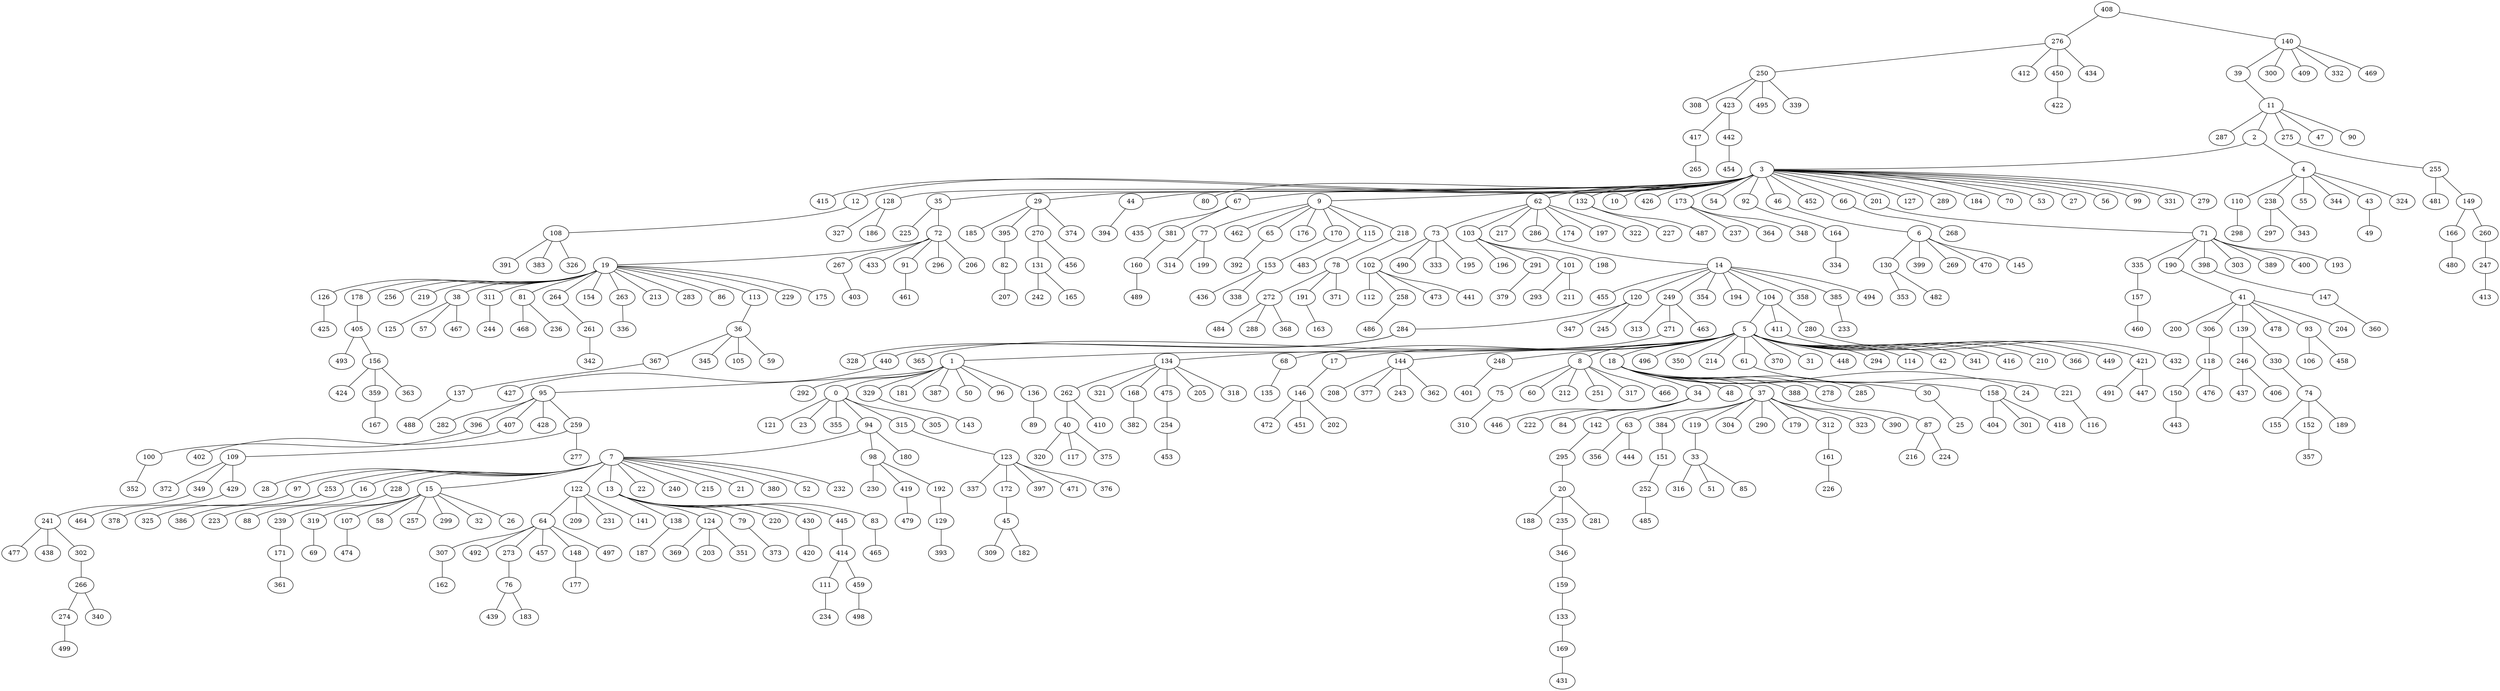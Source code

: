 graph{
131 -- 242;
126 -- 425;
95 -- 282;
123 -- 337;
19 -- 126;
1 -- 292;
396 -- 100;
0 -- 121;
14 -- 455;
41 -- 200;
284 -- 328;
407 -- 402;
440 -- 427;
284 -- 440;
120 -- 347;
241 -- 477;
120 -- 284;
14 -- 120;
130 -- 353;
130 -- 482;
3 -- 415;
6 -- 130;
267 -- 403;
0 -- 23;
3 -- 12;
128 -- 327;
35 -- 225;
262 -- 40;
134 -- 321;
110 -- 298;
249 -- 313;
102 -- 112;
171 -- 361;
408 -- 276;
239 -- 171;
29 -- 185;
7 -- 28;
238 -- 297;
134 -- 262;
5 -- 134;
168 -- 382;
252 -- 485;
44 -- 394;
74 -- 155;
241 -- 438;
68 -- 135;
421 -- 491;
329 -- 143;
72 -- 433;
1 -- 329;
97 -- 378;
63 -- 356;
14 -- 354;
146 -- 472;
253 -- 325;
146 -- 451;
164 -- 334;
146 -- 202;
100 -- 352;
17 -- 146;
16 -- 223;
109 -- 372;
1 -- 181;
5 -- 17;
274 -- 499;
73 -- 490;
169 -- 431;
266 -- 340;
14 -- 194;
405 -- 493;
95 -- 428;
156 -- 424;
359 -- 167;
156 -- 359;
302 -- 266;
405 -- 156;
266 -- 274;
178 -- 405;
95 -- 407;
0 -- 355;
19 -- 178;
108 -- 391;
241 -- 302;
108 -- 383;
7 -- 16;
133 -- 169;
144 -- 208;
40 -- 320;
159 -- 133;
12 -- 108;
367 -- 137;
228 -- 88;
307 -- 162;
248 -- 401;
258 -- 486;
138 -- 187;
255 -- 481;
3 -- 80;
1 -- 387;
71 -- 335;
144 -- 377;
124 -- 369;
102 -- 258;
384 -- 151;
8 -- 75;
253 -- 386;
34 -- 446;
79 -- 373;
4 -- 55;
41 -- 306;
139 -- 246;
8 -- 60;
18 -- 48;
151 -- 252;
37 -- 384;
123 -- 172;
94 -- 98;
67 -- 435;
41 -- 478;
272 -- 484;
15 -- 319;
33 -- 316;
122 -- 64;
5 -- 496;
87 -- 216;
395 -- 82;
37 -- 63;
190 -- 41;
34 -- 222;
272 -- 288;
349 -- 241;
118 -- 150;
160 -- 489;
128 -- 186;
87 -- 224;
124 -- 203;
20 -- 188;
76 -- 439;
139 -- 330;
73 -- 102;
78 -- 272;
39 -- 11;
41 -- 93;
7 -- 13;
7 -- 22;
77 -- 314;
73 -- 333;
19 -- 256;
388 -- 87;
3 -- 44;
93 -- 106;
11 -- 287;
111 -- 234;
459 -- 498;
64 -- 492;
37 -- 119;
18 -- 388;
429 -- 464;
191 -- 163;
34 -- 84;
78 -- 371;
37 -- 304;
250 -- 308;
273 -- 76;
19 -- 219;
73 -- 195;
19 -- 38;
122 -- 209;
398 -- 147;
34 -- 142;
13 -- 79;
102 -- 473;
381 -- 160;
150 -- 443;
2 -- 3;
64 -- 307;
5 -- 350;
9 -- 462;
5 -- 248;
7 -- 240;
103 -- 196;
62 -- 217;
41 -- 139;
76 -- 183;
132 -- 227;
5 -- 68;
1 -- 50;
62 -- 73;
276 -- 412;
5 -- 8;
3 -- 10;
37 -- 290;
38 -- 125;
75 -- 310;
18 -- 37;
11 -- 2;
137 -- 488;
153 -- 436;
3 -- 426;
72 -- 91;
311 -- 244;
235 -- 346;
315 -- 123;
5 -- 214;
104 -- 411;
37 -- 179;
0 -- 94;
291 -- 379;
152 -- 357;
95 -- 396;
153 -- 338;
77 -- 199;
98 -- 230;
286 -- 14;
295 -- 20;
5 -- 61;
20 -- 281;
103 -- 291;
65 -- 392;
9 -- 176;
81 -- 468;
149 -- 166;
450 -- 422;
5 -- 370;
38 -- 57;
156 -- 363;
63 -- 444;
423 -- 417;
5 -- 31;
255 -- 149;
5 -- 448;
18 -- 278;
78 -- 191;
14 -- 358;
260 -- 247;
98 -- 419;
6 -- 399;
101 -- 293;
7 -- 253;
107 -- 474;
5 -- 1;
108 -- 326;
170 -- 153;
330 -- 74;
173 -- 237;
7 -- 215;
109 -- 429;
414 -- 459;
7 -- 97;
319 -- 69;
172 -- 45;
259 -- 277;
36 -- 367;
275 -- 255;
62 -- 174;
14 -- 385;
13 -- 138;
82 -- 207;
250 -- 495;
115 -- 483;
62 -- 197;
173 -- 364;
103 -- 198;
250 -- 339;
9 -- 65;
5 -- 294;
71 -- 303;
71 -- 389;
45 -- 309;
36 -- 345;
9 -- 115;
15 -- 58;
33 -- 51;
11 -- 275;
11 -- 47;
5 -- 114;
250 -- 423;
13 -- 220;
6 -- 269;
131 -- 165;
3 -- 54;
414 -- 111;
3 -- 67;
19 -- 311;
37 -- 312;
72 -- 296;
123 -- 397;
7 -- 21;
442 -- 454;
122 -- 231;
72 -- 206;
104 -- 280;
140 -- 300;
259 -- 109;
166 -- 480;
430 -- 420;
3 -- 92;
120 -- 245;
37 -- 323;
192 -- 129;
272 -- 368;
5 -- 42;
71 -- 400;
8 -- 212;
335 -- 157;
6 -- 470;
264 -- 261;
445 -- 414;
144 -- 243;
18 -- 285;
7 -- 380;
46 -- 6;
423 -- 442;
3 -- 46;
142 -- 295;
19 -- 154;
67 -- 381;
18 -- 34;
102 -- 441;
270 -- 456;
33 -- 85;
64 -- 273;
92 -- 164;
276 -- 450;
71 -- 190;
119 -- 33;
124 -- 351;
81 -- 236;
36 -- 105;
140 -- 409;
41 -- 204;
3 -- 452;
8 -- 251;
71 -- 398;
19 -- 264;
3 -- 66;
263 -- 336;
30 -- 25;
417 -- 265;
93 -- 458;
201 -- 71;
104 -- 5;
13 -- 124;
72 -- 267;
261 -- 342;
3 -- 127;
7 -- 15;
158 -- 404;
5 -- 144;
158 -- 301;
221 -- 116;
280 -- 432;
3 -- 201;
421 -- 447;
109 -- 349;
123 -- 471;
419 -- 479;
19 -- 213;
158 -- 418;
9 -- 170;
5 -- 341;
122 -- 141;
312 -- 161;
19 -- 283;
18 -- 158;
3 -- 132;
1 -- 95;
3 -- 289;
254 -- 453;
1 -- 96;
38 -- 467;
9 -- 77;
5 -- 416;
19 -- 86;
346 -- 159;
3 -- 184;
475 -- 254;
101 -- 211;
18 -- 30;
14 -- 104;
20 -- 235;
246 -- 437;
103 -- 101;
5 -- 210;
132 -- 487;
8 -- 317;
247 -- 413;
74 -- 189;
62 -- 103;
14 -- 249;
7 -- 52;
246 -- 406;
19 -- 113;
36 -- 59;
161 -- 226;
7 -- 122;
238 -- 343;
91 -- 461;
0 -- 315;
13 -- 430;
13 -- 445;
385 -- 233;
19 -- 81;
173 -- 348;
95 -- 259;
19 -- 229;
306 -- 118;
4 -- 238;
5 -- 366;
19 -- 175;
11 -- 90;
72 -- 19;
15 -- 257;
3 -- 70;
4 -- 344;
98 -- 192;
411 -- 421;
18 -- 24;
129 -- 393;
35 -- 72;
3 -- 35;
5 -- 18;
43 -- 49;
62 -- 286;
62 -- 322;
140 -- 39;
66 -- 268;
3 -- 62;
15 -- 299;
4 -- 43;
3 -- 128;
94 -- 7;
37 -- 390;
64 -- 457;
29 -- 374;
140 -- 332;
249 -- 271;
4 -- 324;
270 -- 131;
15 -- 32;
29 -- 270;
15 -- 26;
3 -- 29;
271 -- 365;
7 -- 228;
4 -- 110;
29 -- 395;
45 -- 182;
3 -- 53;
71 -- 193;
276 -- 434;
15 -- 239;
3 -- 27;
19 -- 263;
3 -- 173;
3 -- 9;
148 -- 177;
2 -- 4;
8 -- 466;
15 -- 107;
3 -- 56;
74 -- 152;
3 -- 99;
64 -- 148;
3 -- 331;
218 -- 78;
1 -- 0;
83 -- 465;
9 -- 218;
249 -- 463;
64 -- 497;
0 -- 305;
13 -- 83;
276 -- 250;
6 -- 145;
94 -- 180;
140 -- 469;
144 -- 362;
5 -- 449;
134 -- 168;
40 -- 117;
118 -- 476;
14 -- 494;
3 -- 279;
149 -- 260;
113 -- 36;
123 -- 376;
134 -- 205;
134 -- 318;
408 -- 140;
136 -- 89;
40 -- 375;
61 -- 221;
134 -- 475;
147 -- 360;
7 -- 232;
262 -- 410;
1 -- 136;
157 -- 460;
}
